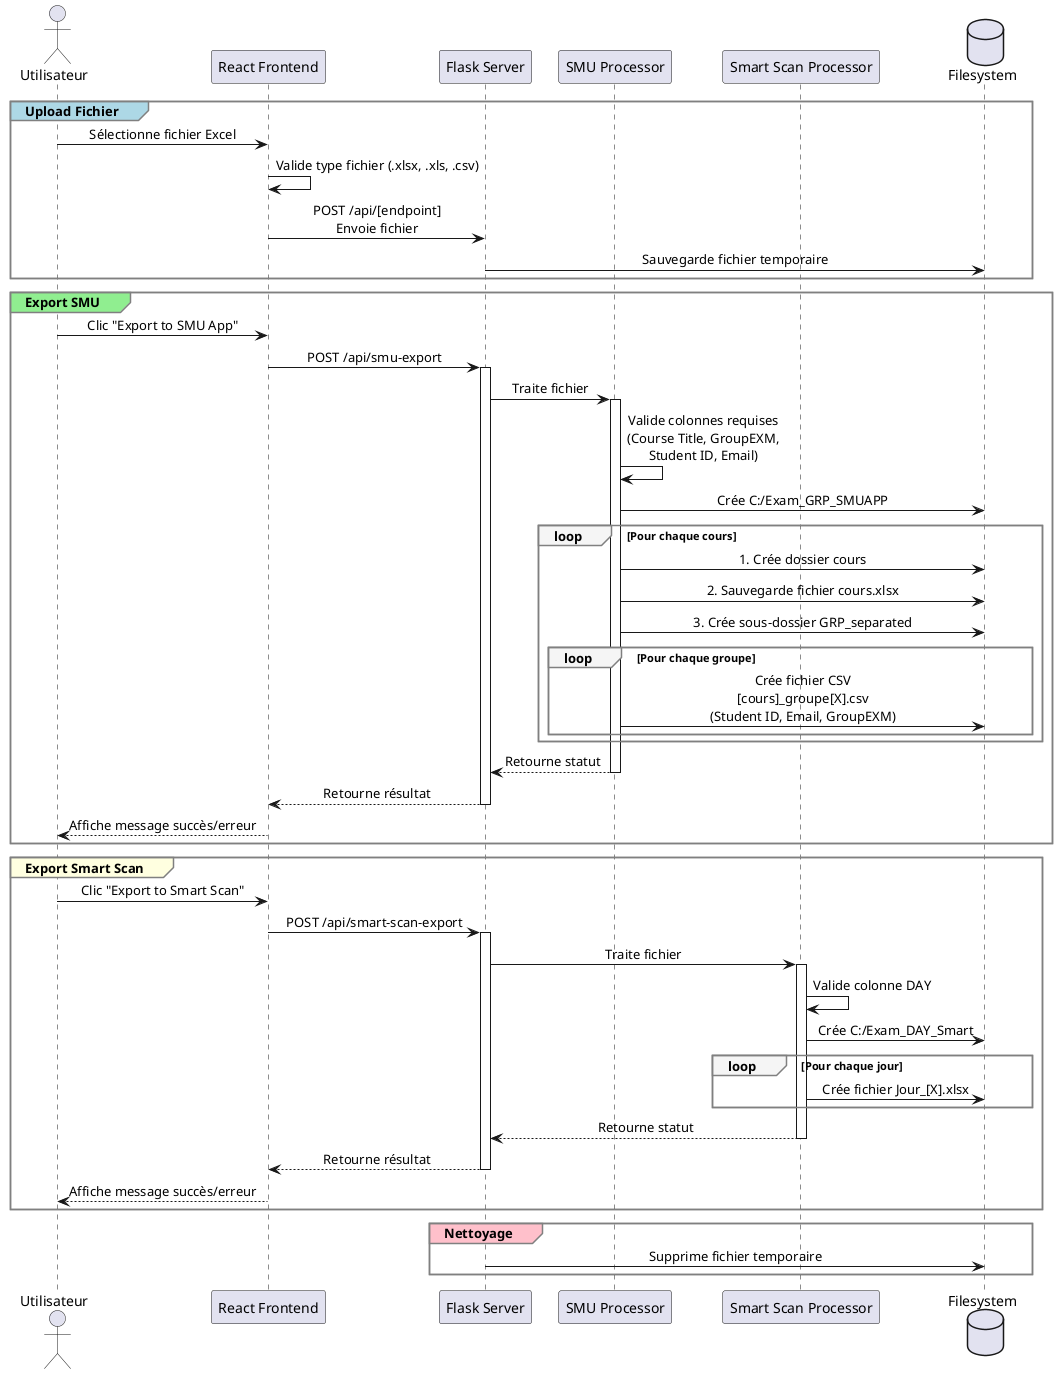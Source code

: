 @startuml Data Source Center - Sequence Diagram

' Style definitions
skinparam sequenceMessageAlign center
skinparam sequenceGroupBorderColor Gray
skinparam sequenceGroupBackgroundColor WhiteSmoke

' Participants
actor "Utilisateur" as user
participant "React Frontend" as frontend
participant "Flask Server" as server
participant "SMU Processor" as smu
participant "Smart Scan Processor" as smart
database "Filesystem" as fs

' Initial Upload Sequence
group#LightBlue Upload Fichier
    user -> frontend : Sélectionne fichier Excel
    frontend -> frontend : Valide type fichier (.xlsx, .xls, .csv)
    frontend -> server : POST /api/[endpoint]\nEnvoie fichier
    server -> fs : Sauvegarde fichier temporaire
end

' SMU Export Sequence
group#LightGreen Export SMU
    user -> frontend : Clic "Export to SMU App"
    frontend -> server : POST /api/smu-export
    activate server
    server -> smu : Traite fichier
    activate smu
    
    smu -> smu : Valide colonnes requises\n(Course Title, GroupEXM,\nStudent ID, Email)
    
    smu -> fs : Crée C:/Exam_GRP_SMUAPP
    
    loop Pour chaque cours
        smu -> fs : 1. Crée dossier cours
        smu -> fs : 2. Sauvegarde fichier cours.xlsx
        smu -> fs : 3. Crée sous-dossier GRP_separated
        
        loop Pour chaque groupe
            smu -> fs : Crée fichier CSV\n[cours]_groupe[X].csv\n(Student ID, Email, GroupEXM)
        end
    end
    
    smu --> server : Retourne statut
    deactivate smu
    server --> frontend : Retourne résultat
    deactivate server
    frontend --> user : Affiche message succès/erreur
end

' Smart Scan Export Sequence
group#LightYellow Export Smart Scan
    user -> frontend : Clic "Export to Smart Scan"
    frontend -> server : POST /api/smart-scan-export
    activate server
    server -> smart : Traite fichier
    activate smart
    
    smart -> smart : Valide colonne DAY
    smart -> fs : Crée C:/Exam_DAY_Smart
    
    loop Pour chaque jour
        smart -> fs : Crée fichier Jour_[X].xlsx
    end
    
    smart --> server : Retourne statut
    deactivate smart
    server --> frontend : Retourne résultat
    deactivate server
    frontend --> user : Affiche message succès/erreur
end

' Cleanup Sequence
group#Pink Nettoyage
    server -> fs : Supprime fichier temporaire
end

@enduml

